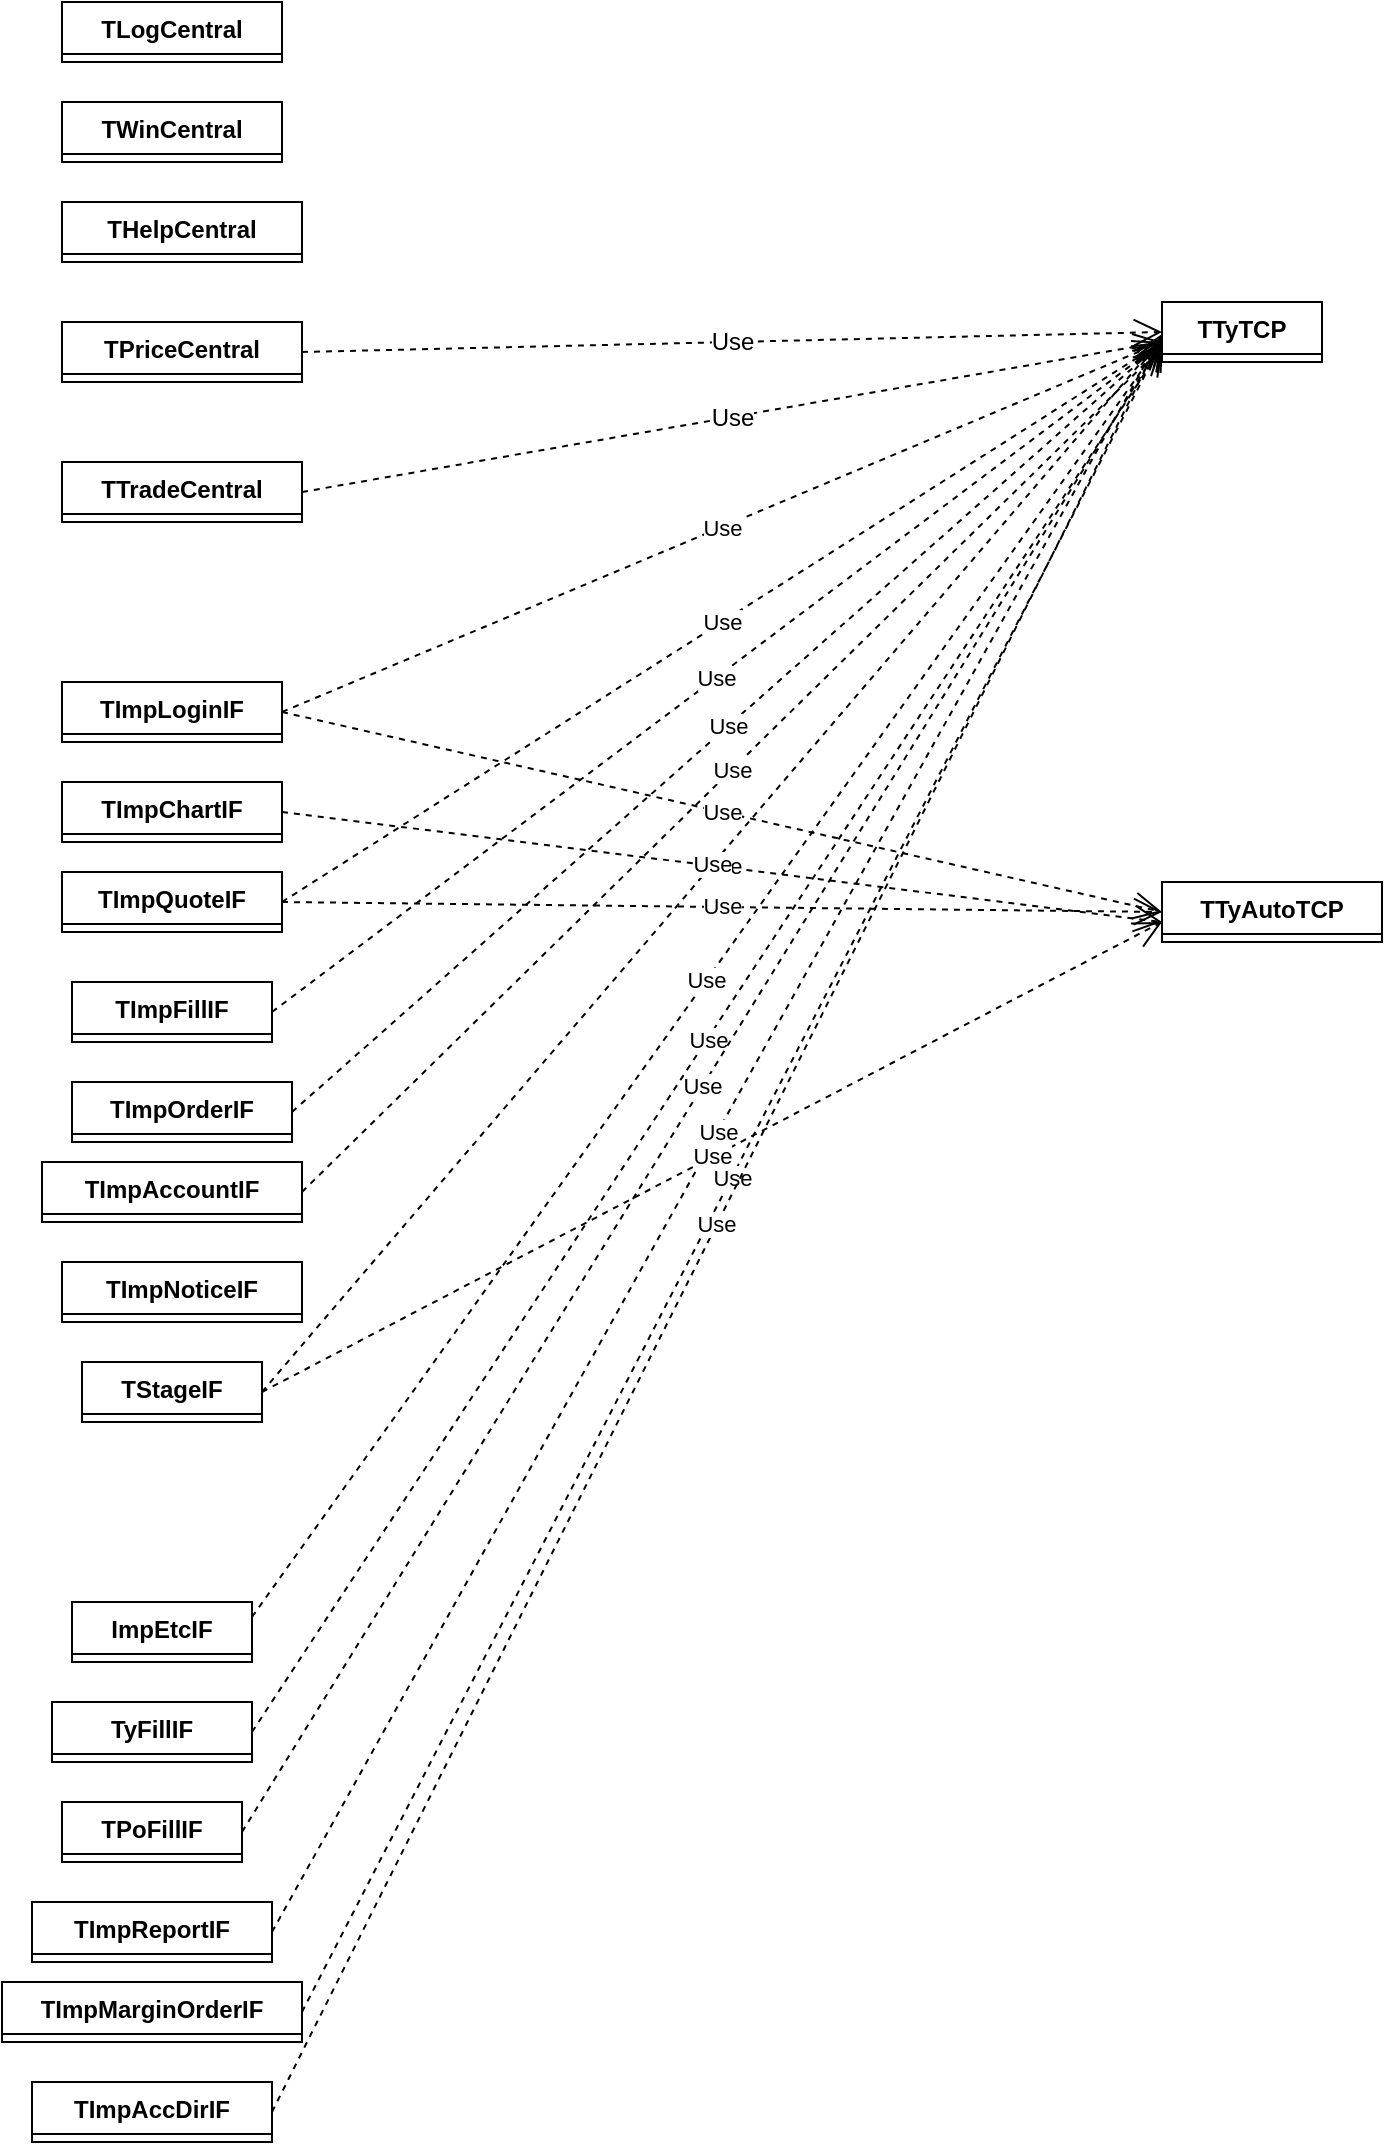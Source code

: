 <mxfile version="20.8.16" type="github">
  <diagram id="C5RBs43oDa-KdzZeNtuy" name="Page-1">
    <mxGraphModel dx="1434" dy="796" grid="1" gridSize="10" guides="1" tooltips="1" connect="1" arrows="1" fold="1" page="1" pageScale="1" pageWidth="827" pageHeight="1169" math="0" shadow="0">
      <root>
        <mxCell id="WIyWlLk6GJQsqaUBKTNV-0" />
        <mxCell id="WIyWlLk6GJQsqaUBKTNV-1" parent="WIyWlLk6GJQsqaUBKTNV-0" />
        <mxCell id="EiIlisWExiXqi9GEqsiT-22" value="TLogCentral" style="swimlane;fontStyle=1;align=center;verticalAlign=top;childLayout=stackLayout;horizontal=1;startSize=26;horizontalStack=0;resizeParent=1;resizeParentMax=0;resizeLast=0;collapsible=1;marginBottom=0;strokeColor=default;fontFamily=Helvetica;fontSize=12;fontColor=default;fillColor=default;" parent="WIyWlLk6GJQsqaUBKTNV-1" vertex="1" collapsed="1">
          <mxGeometry x="140" y="80" width="110" height="30" as="geometry">
            <mxRectangle x="20" y="30" width="160" height="86" as="alternateBounds" />
          </mxGeometry>
        </mxCell>
        <mxCell id="EiIlisWExiXqi9GEqsiT-23" value="+ field: type" style="text;strokeColor=none;fillColor=none;align=left;verticalAlign=top;spacingLeft=4;spacingRight=4;overflow=hidden;rotatable=0;points=[[0,0.5],[1,0.5]];portConstraint=eastwest;fontSize=12;fontFamily=Helvetica;fontColor=default;" parent="EiIlisWExiXqi9GEqsiT-22" vertex="1">
          <mxGeometry y="26" width="160" height="26" as="geometry" />
        </mxCell>
        <mxCell id="EiIlisWExiXqi9GEqsiT-24" value="" style="line;strokeWidth=1;fillColor=none;align=left;verticalAlign=middle;spacingTop=-1;spacingLeft=3;spacingRight=3;rotatable=0;labelPosition=right;points=[];portConstraint=eastwest;strokeColor=inherit;fontFamily=Helvetica;fontSize=12;fontColor=default;startSize=26;" parent="EiIlisWExiXqi9GEqsiT-22" vertex="1">
          <mxGeometry y="52" width="160" height="8" as="geometry" />
        </mxCell>
        <mxCell id="EiIlisWExiXqi9GEqsiT-25" value="+ method(type): type" style="text;strokeColor=none;fillColor=none;align=left;verticalAlign=top;spacingLeft=4;spacingRight=4;overflow=hidden;rotatable=0;points=[[0,0.5],[1,0.5]];portConstraint=eastwest;fontSize=12;fontFamily=Helvetica;fontColor=default;" parent="EiIlisWExiXqi9GEqsiT-22" vertex="1">
          <mxGeometry y="60" width="160" height="26" as="geometry" />
        </mxCell>
        <mxCell id="EiIlisWExiXqi9GEqsiT-26" value="TWinCentral" style="swimlane;fontStyle=1;align=center;verticalAlign=top;childLayout=stackLayout;horizontal=1;startSize=26;horizontalStack=0;resizeParent=1;resizeParentMax=0;resizeLast=0;collapsible=1;marginBottom=0;strokeColor=default;fontFamily=Helvetica;fontSize=12;fontColor=default;fillColor=default;" parent="WIyWlLk6GJQsqaUBKTNV-1" vertex="1" collapsed="1">
          <mxGeometry x="140" y="130" width="110" height="30" as="geometry">
            <mxRectangle x="140" y="130" width="160" height="86" as="alternateBounds" />
          </mxGeometry>
        </mxCell>
        <mxCell id="EiIlisWExiXqi9GEqsiT-27" value="+ field: type" style="text;strokeColor=none;fillColor=none;align=left;verticalAlign=top;spacingLeft=4;spacingRight=4;overflow=hidden;rotatable=0;points=[[0,0.5],[1,0.5]];portConstraint=eastwest;fontSize=12;fontFamily=Helvetica;fontColor=default;" parent="EiIlisWExiXqi9GEqsiT-26" vertex="1">
          <mxGeometry y="26" width="160" height="26" as="geometry" />
        </mxCell>
        <mxCell id="EiIlisWExiXqi9GEqsiT-28" value="" style="line;strokeWidth=1;fillColor=none;align=left;verticalAlign=middle;spacingTop=-1;spacingLeft=3;spacingRight=3;rotatable=0;labelPosition=right;points=[];portConstraint=eastwest;strokeColor=inherit;fontFamily=Helvetica;fontSize=12;fontColor=default;startSize=26;" parent="EiIlisWExiXqi9GEqsiT-26" vertex="1">
          <mxGeometry y="52" width="160" height="8" as="geometry" />
        </mxCell>
        <mxCell id="EiIlisWExiXqi9GEqsiT-29" value="+ method(type): type" style="text;strokeColor=none;fillColor=none;align=left;verticalAlign=top;spacingLeft=4;spacingRight=4;overflow=hidden;rotatable=0;points=[[0,0.5],[1,0.5]];portConstraint=eastwest;fontSize=12;fontFamily=Helvetica;fontColor=default;" parent="EiIlisWExiXqi9GEqsiT-26" vertex="1">
          <mxGeometry y="60" width="160" height="26" as="geometry" />
        </mxCell>
        <mxCell id="EiIlisWExiXqi9GEqsiT-30" value="THelpCentral" style="swimlane;fontStyle=1;align=center;verticalAlign=top;childLayout=stackLayout;horizontal=1;startSize=26;horizontalStack=0;resizeParent=1;resizeParentMax=0;resizeLast=0;collapsible=1;marginBottom=0;strokeColor=default;fontFamily=Helvetica;fontSize=12;fontColor=default;fillColor=default;" parent="WIyWlLk6GJQsqaUBKTNV-1" vertex="1" collapsed="1">
          <mxGeometry x="140" y="180" width="120" height="30" as="geometry">
            <mxRectangle x="150" y="190" width="160" height="86" as="alternateBounds" />
          </mxGeometry>
        </mxCell>
        <mxCell id="EiIlisWExiXqi9GEqsiT-31" value="+ field: type" style="text;strokeColor=none;fillColor=none;align=left;verticalAlign=top;spacingLeft=4;spacingRight=4;overflow=hidden;rotatable=0;points=[[0,0.5],[1,0.5]];portConstraint=eastwest;fontSize=12;fontFamily=Helvetica;fontColor=default;" parent="EiIlisWExiXqi9GEqsiT-30" vertex="1">
          <mxGeometry y="26" width="160" height="26" as="geometry" />
        </mxCell>
        <mxCell id="EiIlisWExiXqi9GEqsiT-32" value="" style="line;strokeWidth=1;fillColor=none;align=left;verticalAlign=middle;spacingTop=-1;spacingLeft=3;spacingRight=3;rotatable=0;labelPosition=right;points=[];portConstraint=eastwest;strokeColor=inherit;fontFamily=Helvetica;fontSize=12;fontColor=default;startSize=26;" parent="EiIlisWExiXqi9GEqsiT-30" vertex="1">
          <mxGeometry y="52" width="160" height="8" as="geometry" />
        </mxCell>
        <mxCell id="EiIlisWExiXqi9GEqsiT-33" value="+ method(type): type" style="text;strokeColor=none;fillColor=none;align=left;verticalAlign=top;spacingLeft=4;spacingRight=4;overflow=hidden;rotatable=0;points=[[0,0.5],[1,0.5]];portConstraint=eastwest;fontSize=12;fontFamily=Helvetica;fontColor=default;" parent="EiIlisWExiXqi9GEqsiT-30" vertex="1">
          <mxGeometry y="60" width="160" height="26" as="geometry" />
        </mxCell>
        <mxCell id="EiIlisWExiXqi9GEqsiT-34" value="TPriceCentral" style="swimlane;fontStyle=1;align=center;verticalAlign=top;childLayout=stackLayout;horizontal=1;startSize=26;horizontalStack=0;resizeParent=1;resizeParentMax=0;resizeLast=0;collapsible=1;marginBottom=0;strokeColor=default;fontFamily=Helvetica;fontSize=12;fontColor=default;fillColor=default;" parent="WIyWlLk6GJQsqaUBKTNV-1" vertex="1" collapsed="1">
          <mxGeometry x="140" y="240" width="120" height="30" as="geometry">
            <mxRectangle x="330" y="170" width="160" height="86" as="alternateBounds" />
          </mxGeometry>
        </mxCell>
        <mxCell id="EiIlisWExiXqi9GEqsiT-35" value="+ field: type" style="text;strokeColor=none;fillColor=none;align=left;verticalAlign=top;spacingLeft=4;spacingRight=4;overflow=hidden;rotatable=0;points=[[0,0.5],[1,0.5]];portConstraint=eastwest;fontSize=12;fontFamily=Helvetica;fontColor=default;" parent="EiIlisWExiXqi9GEqsiT-34" vertex="1">
          <mxGeometry y="26" width="160" height="26" as="geometry" />
        </mxCell>
        <mxCell id="EiIlisWExiXqi9GEqsiT-36" value="" style="line;strokeWidth=1;fillColor=none;align=left;verticalAlign=middle;spacingTop=-1;spacingLeft=3;spacingRight=3;rotatable=0;labelPosition=right;points=[];portConstraint=eastwest;strokeColor=inherit;fontFamily=Helvetica;fontSize=12;fontColor=default;startSize=26;" parent="EiIlisWExiXqi9GEqsiT-34" vertex="1">
          <mxGeometry y="52" width="160" height="8" as="geometry" />
        </mxCell>
        <mxCell id="EiIlisWExiXqi9GEqsiT-37" value="+ method(type): type" style="text;strokeColor=none;fillColor=none;align=left;verticalAlign=top;spacingLeft=4;spacingRight=4;overflow=hidden;rotatable=0;points=[[0,0.5],[1,0.5]];portConstraint=eastwest;fontSize=12;fontFamily=Helvetica;fontColor=default;" parent="EiIlisWExiXqi9GEqsiT-34" vertex="1">
          <mxGeometry y="60" width="160" height="26" as="geometry" />
        </mxCell>
        <mxCell id="EiIlisWExiXqi9GEqsiT-46" value="TTradeCentral" style="swimlane;fontStyle=1;align=center;verticalAlign=top;childLayout=stackLayout;horizontal=1;startSize=26;horizontalStack=0;resizeParent=1;resizeParentMax=0;resizeLast=0;collapsible=1;marginBottom=0;strokeColor=default;fontFamily=Helvetica;fontSize=12;fontColor=default;fillColor=default;" parent="WIyWlLk6GJQsqaUBKTNV-1" vertex="1" collapsed="1">
          <mxGeometry x="140" y="310" width="120" height="30" as="geometry">
            <mxRectangle x="330" y="170" width="160" height="86" as="alternateBounds" />
          </mxGeometry>
        </mxCell>
        <mxCell id="EiIlisWExiXqi9GEqsiT-47" value="+ field: type" style="text;strokeColor=none;fillColor=none;align=left;verticalAlign=top;spacingLeft=4;spacingRight=4;overflow=hidden;rotatable=0;points=[[0,0.5],[1,0.5]];portConstraint=eastwest;fontSize=12;fontFamily=Helvetica;fontColor=default;" parent="EiIlisWExiXqi9GEqsiT-46" vertex="1">
          <mxGeometry y="26" width="160" height="26" as="geometry" />
        </mxCell>
        <mxCell id="EiIlisWExiXqi9GEqsiT-48" value="" style="line;strokeWidth=1;fillColor=none;align=left;verticalAlign=middle;spacingTop=-1;spacingLeft=3;spacingRight=3;rotatable=0;labelPosition=right;points=[];portConstraint=eastwest;strokeColor=inherit;fontFamily=Helvetica;fontSize=12;fontColor=default;startSize=26;" parent="EiIlisWExiXqi9GEqsiT-46" vertex="1">
          <mxGeometry y="52" width="160" height="8" as="geometry" />
        </mxCell>
        <mxCell id="EiIlisWExiXqi9GEqsiT-49" value="+ method(type): type" style="text;strokeColor=none;fillColor=none;align=left;verticalAlign=top;spacingLeft=4;spacingRight=4;overflow=hidden;rotatable=0;points=[[0,0.5],[1,0.5]];portConstraint=eastwest;fontSize=12;fontFamily=Helvetica;fontColor=default;" parent="EiIlisWExiXqi9GEqsiT-46" vertex="1">
          <mxGeometry y="60" width="160" height="26" as="geometry" />
        </mxCell>
        <mxCell id="EiIlisWExiXqi9GEqsiT-50" value="TTyTCP" style="swimlane;fontStyle=1;align=center;verticalAlign=top;childLayout=stackLayout;horizontal=1;startSize=26;horizontalStack=0;resizeParent=1;resizeParentMax=0;resizeLast=0;collapsible=1;marginBottom=0;strokeColor=default;fontFamily=Helvetica;fontSize=12;fontColor=default;fillColor=default;" parent="WIyWlLk6GJQsqaUBKTNV-1" vertex="1" collapsed="1">
          <mxGeometry x="690" y="230" width="80" height="30" as="geometry">
            <mxRectangle x="330" y="170" width="160" height="86" as="alternateBounds" />
          </mxGeometry>
        </mxCell>
        <mxCell id="EiIlisWExiXqi9GEqsiT-51" value="+ field: type" style="text;strokeColor=none;fillColor=none;align=left;verticalAlign=top;spacingLeft=4;spacingRight=4;overflow=hidden;rotatable=0;points=[[0,0.5],[1,0.5]];portConstraint=eastwest;fontSize=12;fontFamily=Helvetica;fontColor=default;" parent="EiIlisWExiXqi9GEqsiT-50" vertex="1">
          <mxGeometry y="26" width="160" height="26" as="geometry" />
        </mxCell>
        <mxCell id="EiIlisWExiXqi9GEqsiT-52" value="" style="line;strokeWidth=1;fillColor=none;align=left;verticalAlign=middle;spacingTop=-1;spacingLeft=3;spacingRight=3;rotatable=0;labelPosition=right;points=[];portConstraint=eastwest;strokeColor=inherit;fontFamily=Helvetica;fontSize=12;fontColor=default;startSize=26;" parent="EiIlisWExiXqi9GEqsiT-50" vertex="1">
          <mxGeometry y="52" width="160" height="8" as="geometry" />
        </mxCell>
        <mxCell id="EiIlisWExiXqi9GEqsiT-53" value="+ method(type): type" style="text;strokeColor=none;fillColor=none;align=left;verticalAlign=top;spacingLeft=4;spacingRight=4;overflow=hidden;rotatable=0;points=[[0,0.5],[1,0.5]];portConstraint=eastwest;fontSize=12;fontFamily=Helvetica;fontColor=default;" parent="EiIlisWExiXqi9GEqsiT-50" vertex="1">
          <mxGeometry y="60" width="160" height="26" as="geometry" />
        </mxCell>
        <mxCell id="EiIlisWExiXqi9GEqsiT-58" value="Use" style="endArrow=open;endSize=12;dashed=1;html=1;rounded=0;fontFamily=Helvetica;fontSize=12;fontColor=default;" parent="EiIlisWExiXqi9GEqsiT-50" edge="1">
          <mxGeometry width="160" relative="1" as="geometry">
            <mxPoint x="-114" y="20" as="sourcePoint" />
            <mxPoint x="46" y="20" as="targetPoint" />
          </mxGeometry>
        </mxCell>
        <mxCell id="EiIlisWExiXqi9GEqsiT-54" value="TTyAutoTCP" style="swimlane;fontStyle=1;align=center;verticalAlign=top;childLayout=stackLayout;horizontal=1;startSize=26;horizontalStack=0;resizeParent=1;resizeParentMax=0;resizeLast=0;collapsible=1;marginBottom=0;strokeColor=default;fontFamily=Helvetica;fontSize=12;fontColor=default;fillColor=default;" parent="WIyWlLk6GJQsqaUBKTNV-1" vertex="1" collapsed="1">
          <mxGeometry x="690" y="520" width="110" height="30" as="geometry">
            <mxRectangle x="330" y="170" width="160" height="86" as="alternateBounds" />
          </mxGeometry>
        </mxCell>
        <mxCell id="EiIlisWExiXqi9GEqsiT-55" value="+ field: type" style="text;strokeColor=none;fillColor=none;align=left;verticalAlign=top;spacingLeft=4;spacingRight=4;overflow=hidden;rotatable=0;points=[[0,0.5],[1,0.5]];portConstraint=eastwest;fontSize=12;fontFamily=Helvetica;fontColor=default;" parent="EiIlisWExiXqi9GEqsiT-54" vertex="1">
          <mxGeometry y="26" width="160" height="26" as="geometry" />
        </mxCell>
        <mxCell id="EiIlisWExiXqi9GEqsiT-56" value="" style="line;strokeWidth=1;fillColor=none;align=left;verticalAlign=middle;spacingTop=-1;spacingLeft=3;spacingRight=3;rotatable=0;labelPosition=right;points=[];portConstraint=eastwest;strokeColor=inherit;fontFamily=Helvetica;fontSize=12;fontColor=default;startSize=26;" parent="EiIlisWExiXqi9GEqsiT-54" vertex="1">
          <mxGeometry y="52" width="160" height="8" as="geometry" />
        </mxCell>
        <mxCell id="EiIlisWExiXqi9GEqsiT-57" value="+ method(type): type" style="text;strokeColor=none;fillColor=none;align=left;verticalAlign=top;spacingLeft=4;spacingRight=4;overflow=hidden;rotatable=0;points=[[0,0.5],[1,0.5]];portConstraint=eastwest;fontSize=12;fontFamily=Helvetica;fontColor=default;" parent="EiIlisWExiXqi9GEqsiT-54" vertex="1">
          <mxGeometry y="60" width="160" height="26" as="geometry" />
        </mxCell>
        <mxCell id="EiIlisWExiXqi9GEqsiT-59" value="Use" style="endArrow=open;endSize=12;dashed=1;html=1;rounded=0;fontFamily=Helvetica;fontSize=12;fontColor=default;exitX=1;exitY=0.5;exitDx=0;exitDy=0;entryX=0;entryY=0.5;entryDx=0;entryDy=0;" parent="WIyWlLk6GJQsqaUBKTNV-1" source="EiIlisWExiXqi9GEqsiT-34" target="EiIlisWExiXqi9GEqsiT-50" edge="1">
          <mxGeometry width="160" relative="1" as="geometry">
            <mxPoint x="330" y="210" as="sourcePoint" />
            <mxPoint x="490" y="210" as="targetPoint" />
          </mxGeometry>
        </mxCell>
        <mxCell id="EiIlisWExiXqi9GEqsiT-60" value="Use" style="endArrow=open;endSize=12;dashed=1;html=1;rounded=0;fontFamily=Helvetica;fontSize=12;fontColor=default;exitX=1;exitY=0.5;exitDx=0;exitDy=0;" parent="WIyWlLk6GJQsqaUBKTNV-1" source="EiIlisWExiXqi9GEqsiT-46" edge="1">
          <mxGeometry width="160" relative="1" as="geometry">
            <mxPoint x="330" y="210" as="sourcePoint" />
            <mxPoint x="690" y="250" as="targetPoint" />
          </mxGeometry>
        </mxCell>
        <mxCell id="QZkI7Eum9NoA8E5s-1XF-0" value="TImpLoginIF" style="swimlane;fontStyle=1;align=center;verticalAlign=top;childLayout=stackLayout;horizontal=1;startSize=26;horizontalStack=0;resizeParent=1;resizeParentMax=0;resizeLast=0;collapsible=1;marginBottom=0;" vertex="1" collapsed="1" parent="WIyWlLk6GJQsqaUBKTNV-1">
          <mxGeometry x="140" y="420" width="110" height="30" as="geometry">
            <mxRectangle x="120" y="390" width="160" height="86" as="alternateBounds" />
          </mxGeometry>
        </mxCell>
        <mxCell id="QZkI7Eum9NoA8E5s-1XF-1" value="+ field: type" style="text;strokeColor=none;fillColor=none;align=left;verticalAlign=top;spacingLeft=4;spacingRight=4;overflow=hidden;rotatable=0;points=[[0,0.5],[1,0.5]];portConstraint=eastwest;" vertex="1" parent="QZkI7Eum9NoA8E5s-1XF-0">
          <mxGeometry y="26" width="160" height="26" as="geometry" />
        </mxCell>
        <mxCell id="QZkI7Eum9NoA8E5s-1XF-2" value="" style="line;strokeWidth=1;fillColor=none;align=left;verticalAlign=middle;spacingTop=-1;spacingLeft=3;spacingRight=3;rotatable=0;labelPosition=right;points=[];portConstraint=eastwest;strokeColor=inherit;" vertex="1" parent="QZkI7Eum9NoA8E5s-1XF-0">
          <mxGeometry y="52" width="160" height="8" as="geometry" />
        </mxCell>
        <mxCell id="QZkI7Eum9NoA8E5s-1XF-3" value="+ method(type): type" style="text;strokeColor=none;fillColor=none;align=left;verticalAlign=top;spacingLeft=4;spacingRight=4;overflow=hidden;rotatable=0;points=[[0,0.5],[1,0.5]];portConstraint=eastwest;" vertex="1" parent="QZkI7Eum9NoA8E5s-1XF-0">
          <mxGeometry y="60" width="160" height="26" as="geometry" />
        </mxCell>
        <mxCell id="QZkI7Eum9NoA8E5s-1XF-4" value="TImpQuoteIF" style="swimlane;fontStyle=1;align=center;verticalAlign=top;childLayout=stackLayout;horizontal=1;startSize=26;horizontalStack=0;resizeParent=1;resizeParentMax=0;resizeLast=0;collapsible=1;marginBottom=0;" vertex="1" collapsed="1" parent="WIyWlLk6GJQsqaUBKTNV-1">
          <mxGeometry x="140" y="515" width="110" height="30" as="geometry">
            <mxRectangle x="330" y="360" width="160" height="86" as="alternateBounds" />
          </mxGeometry>
        </mxCell>
        <mxCell id="QZkI7Eum9NoA8E5s-1XF-5" value="+ field: type" style="text;strokeColor=none;fillColor=none;align=left;verticalAlign=top;spacingLeft=4;spacingRight=4;overflow=hidden;rotatable=0;points=[[0,0.5],[1,0.5]];portConstraint=eastwest;" vertex="1" parent="QZkI7Eum9NoA8E5s-1XF-4">
          <mxGeometry y="26" width="160" height="26" as="geometry" />
        </mxCell>
        <mxCell id="QZkI7Eum9NoA8E5s-1XF-6" value="" style="line;strokeWidth=1;fillColor=none;align=left;verticalAlign=middle;spacingTop=-1;spacingLeft=3;spacingRight=3;rotatable=0;labelPosition=right;points=[];portConstraint=eastwest;strokeColor=inherit;" vertex="1" parent="QZkI7Eum9NoA8E5s-1XF-4">
          <mxGeometry y="52" width="160" height="8" as="geometry" />
        </mxCell>
        <mxCell id="QZkI7Eum9NoA8E5s-1XF-7" value="+ method(type): type" style="text;strokeColor=none;fillColor=none;align=left;verticalAlign=top;spacingLeft=4;spacingRight=4;overflow=hidden;rotatable=0;points=[[0,0.5],[1,0.5]];portConstraint=eastwest;" vertex="1" parent="QZkI7Eum9NoA8E5s-1XF-4">
          <mxGeometry y="60" width="160" height="26" as="geometry" />
        </mxCell>
        <mxCell id="QZkI7Eum9NoA8E5s-1XF-8" value="Use" style="endArrow=open;endSize=12;dashed=1;html=1;rounded=0;exitX=1;exitY=0.5;exitDx=0;exitDy=0;entryX=0;entryY=0.5;entryDx=0;entryDy=0;" edge="1" parent="WIyWlLk6GJQsqaUBKTNV-1" source="QZkI7Eum9NoA8E5s-1XF-0" target="EiIlisWExiXqi9GEqsiT-54">
          <mxGeometry width="160" relative="1" as="geometry">
            <mxPoint x="330" y="410" as="sourcePoint" />
            <mxPoint x="490" y="410" as="targetPoint" />
          </mxGeometry>
        </mxCell>
        <mxCell id="QZkI7Eum9NoA8E5s-1XF-9" value="Use" style="endArrow=open;endSize=12;dashed=1;html=1;rounded=0;exitX=1;exitY=0.5;exitDx=0;exitDy=0;entryX=0;entryY=0.5;entryDx=0;entryDy=0;" edge="1" parent="WIyWlLk6GJQsqaUBKTNV-1" source="QZkI7Eum9NoA8E5s-1XF-4" target="EiIlisWExiXqi9GEqsiT-54">
          <mxGeometry width="160" relative="1" as="geometry">
            <mxPoint x="330" y="410" as="sourcePoint" />
            <mxPoint x="490" y="410" as="targetPoint" />
          </mxGeometry>
        </mxCell>
        <mxCell id="QZkI7Eum9NoA8E5s-1XF-10" value="Use" style="endArrow=open;endSize=12;dashed=1;html=1;rounded=0;exitX=1;exitY=0.5;exitDx=0;exitDy=0;" edge="1" parent="WIyWlLk6GJQsqaUBKTNV-1" source="QZkI7Eum9NoA8E5s-1XF-4">
          <mxGeometry width="160" relative="1" as="geometry">
            <mxPoint x="330" y="410" as="sourcePoint" />
            <mxPoint x="690" y="250" as="targetPoint" />
          </mxGeometry>
        </mxCell>
        <mxCell id="QZkI7Eum9NoA8E5s-1XF-11" value="TImpChartIF" style="swimlane;fontStyle=1;align=center;verticalAlign=top;childLayout=stackLayout;horizontal=1;startSize=26;horizontalStack=0;resizeParent=1;resizeParentMax=0;resizeLast=0;collapsible=1;marginBottom=0;" vertex="1" collapsed="1" parent="WIyWlLk6GJQsqaUBKTNV-1">
          <mxGeometry x="140" y="470" width="110" height="30" as="geometry">
            <mxRectangle x="145" y="560" width="160" height="86" as="alternateBounds" />
          </mxGeometry>
        </mxCell>
        <mxCell id="QZkI7Eum9NoA8E5s-1XF-12" value="+ field: type" style="text;strokeColor=none;fillColor=none;align=left;verticalAlign=top;spacingLeft=4;spacingRight=4;overflow=hidden;rotatable=0;points=[[0,0.5],[1,0.5]];portConstraint=eastwest;" vertex="1" parent="QZkI7Eum9NoA8E5s-1XF-11">
          <mxGeometry y="26" width="160" height="26" as="geometry" />
        </mxCell>
        <mxCell id="QZkI7Eum9NoA8E5s-1XF-13" value="" style="line;strokeWidth=1;fillColor=none;align=left;verticalAlign=middle;spacingTop=-1;spacingLeft=3;spacingRight=3;rotatable=0;labelPosition=right;points=[];portConstraint=eastwest;strokeColor=inherit;" vertex="1" parent="QZkI7Eum9NoA8E5s-1XF-11">
          <mxGeometry y="52" width="160" height="8" as="geometry" />
        </mxCell>
        <mxCell id="QZkI7Eum9NoA8E5s-1XF-14" value="+ method(type): type" style="text;strokeColor=none;fillColor=none;align=left;verticalAlign=top;spacingLeft=4;spacingRight=4;overflow=hidden;rotatable=0;points=[[0,0.5],[1,0.5]];portConstraint=eastwest;" vertex="1" parent="QZkI7Eum9NoA8E5s-1XF-11">
          <mxGeometry y="60" width="160" height="26" as="geometry" />
        </mxCell>
        <mxCell id="QZkI7Eum9NoA8E5s-1XF-15" value="TImpFillIF" style="swimlane;fontStyle=1;align=center;verticalAlign=top;childLayout=stackLayout;horizontal=1;startSize=26;horizontalStack=0;resizeParent=1;resizeParentMax=0;resizeLast=0;collapsible=1;marginBottom=0;" vertex="1" collapsed="1" parent="WIyWlLk6GJQsqaUBKTNV-1">
          <mxGeometry x="145" y="570" width="100" height="30" as="geometry">
            <mxRectangle x="330" y="360" width="160" height="86" as="alternateBounds" />
          </mxGeometry>
        </mxCell>
        <mxCell id="QZkI7Eum9NoA8E5s-1XF-16" value="+ field: type" style="text;strokeColor=none;fillColor=none;align=left;verticalAlign=top;spacingLeft=4;spacingRight=4;overflow=hidden;rotatable=0;points=[[0,0.5],[1,0.5]];portConstraint=eastwest;" vertex="1" parent="QZkI7Eum9NoA8E5s-1XF-15">
          <mxGeometry y="26" width="160" height="26" as="geometry" />
        </mxCell>
        <mxCell id="QZkI7Eum9NoA8E5s-1XF-17" value="" style="line;strokeWidth=1;fillColor=none;align=left;verticalAlign=middle;spacingTop=-1;spacingLeft=3;spacingRight=3;rotatable=0;labelPosition=right;points=[];portConstraint=eastwest;strokeColor=inherit;" vertex="1" parent="QZkI7Eum9NoA8E5s-1XF-15">
          <mxGeometry y="52" width="160" height="8" as="geometry" />
        </mxCell>
        <mxCell id="QZkI7Eum9NoA8E5s-1XF-18" value="+ method(type): type" style="text;strokeColor=none;fillColor=none;align=left;verticalAlign=top;spacingLeft=4;spacingRight=4;overflow=hidden;rotatable=0;points=[[0,0.5],[1,0.5]];portConstraint=eastwest;" vertex="1" parent="QZkI7Eum9NoA8E5s-1XF-15">
          <mxGeometry y="60" width="160" height="26" as="geometry" />
        </mxCell>
        <mxCell id="QZkI7Eum9NoA8E5s-1XF-19" value="TImpOrderIF" style="swimlane;fontStyle=1;align=center;verticalAlign=top;childLayout=stackLayout;horizontal=1;startSize=26;horizontalStack=0;resizeParent=1;resizeParentMax=0;resizeLast=0;collapsible=1;marginBottom=0;" vertex="1" collapsed="1" parent="WIyWlLk6GJQsqaUBKTNV-1">
          <mxGeometry x="145" y="620" width="110" height="30" as="geometry">
            <mxRectangle x="330" y="360" width="160" height="86" as="alternateBounds" />
          </mxGeometry>
        </mxCell>
        <mxCell id="QZkI7Eum9NoA8E5s-1XF-20" value="+ field: type" style="text;strokeColor=none;fillColor=none;align=left;verticalAlign=top;spacingLeft=4;spacingRight=4;overflow=hidden;rotatable=0;points=[[0,0.5],[1,0.5]];portConstraint=eastwest;" vertex="1" parent="QZkI7Eum9NoA8E5s-1XF-19">
          <mxGeometry y="26" width="160" height="26" as="geometry" />
        </mxCell>
        <mxCell id="QZkI7Eum9NoA8E5s-1XF-21" value="" style="line;strokeWidth=1;fillColor=none;align=left;verticalAlign=middle;spacingTop=-1;spacingLeft=3;spacingRight=3;rotatable=0;labelPosition=right;points=[];portConstraint=eastwest;strokeColor=inherit;" vertex="1" parent="QZkI7Eum9NoA8E5s-1XF-19">
          <mxGeometry y="52" width="160" height="8" as="geometry" />
        </mxCell>
        <mxCell id="QZkI7Eum9NoA8E5s-1XF-22" value="+ method(type): type" style="text;strokeColor=none;fillColor=none;align=left;verticalAlign=top;spacingLeft=4;spacingRight=4;overflow=hidden;rotatable=0;points=[[0,0.5],[1,0.5]];portConstraint=eastwest;" vertex="1" parent="QZkI7Eum9NoA8E5s-1XF-19">
          <mxGeometry y="60" width="160" height="26" as="geometry" />
        </mxCell>
        <mxCell id="QZkI7Eum9NoA8E5s-1XF-23" value="TImpAccountIF" style="swimlane;fontStyle=1;align=center;verticalAlign=top;childLayout=stackLayout;horizontal=1;startSize=26;horizontalStack=0;resizeParent=1;resizeParentMax=0;resizeLast=0;collapsible=1;marginBottom=0;" vertex="1" collapsed="1" parent="WIyWlLk6GJQsqaUBKTNV-1">
          <mxGeometry x="130" y="660" width="130" height="30" as="geometry">
            <mxRectangle x="330" y="360" width="160" height="86" as="alternateBounds" />
          </mxGeometry>
        </mxCell>
        <mxCell id="QZkI7Eum9NoA8E5s-1XF-24" value="+ field: type" style="text;strokeColor=none;fillColor=none;align=left;verticalAlign=top;spacingLeft=4;spacingRight=4;overflow=hidden;rotatable=0;points=[[0,0.5],[1,0.5]];portConstraint=eastwest;" vertex="1" parent="QZkI7Eum9NoA8E5s-1XF-23">
          <mxGeometry y="26" width="160" height="26" as="geometry" />
        </mxCell>
        <mxCell id="QZkI7Eum9NoA8E5s-1XF-25" value="" style="line;strokeWidth=1;fillColor=none;align=left;verticalAlign=middle;spacingTop=-1;spacingLeft=3;spacingRight=3;rotatable=0;labelPosition=right;points=[];portConstraint=eastwest;strokeColor=inherit;" vertex="1" parent="QZkI7Eum9NoA8E5s-1XF-23">
          <mxGeometry y="52" width="160" height="8" as="geometry" />
        </mxCell>
        <mxCell id="QZkI7Eum9NoA8E5s-1XF-26" value="+ method(type): type" style="text;strokeColor=none;fillColor=none;align=left;verticalAlign=top;spacingLeft=4;spacingRight=4;overflow=hidden;rotatable=0;points=[[0,0.5],[1,0.5]];portConstraint=eastwest;" vertex="1" parent="QZkI7Eum9NoA8E5s-1XF-23">
          <mxGeometry y="60" width="160" height="26" as="geometry" />
        </mxCell>
        <mxCell id="QZkI7Eum9NoA8E5s-1XF-27" value="TImpNoticeIF" style="swimlane;fontStyle=1;align=center;verticalAlign=top;childLayout=stackLayout;horizontal=1;startSize=26;horizontalStack=0;resizeParent=1;resizeParentMax=0;resizeLast=0;collapsible=1;marginBottom=0;" vertex="1" collapsed="1" parent="WIyWlLk6GJQsqaUBKTNV-1">
          <mxGeometry x="140" y="710" width="120" height="30" as="geometry">
            <mxRectangle x="330" y="360" width="160" height="86" as="alternateBounds" />
          </mxGeometry>
        </mxCell>
        <mxCell id="QZkI7Eum9NoA8E5s-1XF-28" value="+ field: type" style="text;strokeColor=none;fillColor=none;align=left;verticalAlign=top;spacingLeft=4;spacingRight=4;overflow=hidden;rotatable=0;points=[[0,0.5],[1,0.5]];portConstraint=eastwest;" vertex="1" parent="QZkI7Eum9NoA8E5s-1XF-27">
          <mxGeometry y="26" width="160" height="26" as="geometry" />
        </mxCell>
        <mxCell id="QZkI7Eum9NoA8E5s-1XF-29" value="" style="line;strokeWidth=1;fillColor=none;align=left;verticalAlign=middle;spacingTop=-1;spacingLeft=3;spacingRight=3;rotatable=0;labelPosition=right;points=[];portConstraint=eastwest;strokeColor=inherit;" vertex="1" parent="QZkI7Eum9NoA8E5s-1XF-27">
          <mxGeometry y="52" width="160" height="8" as="geometry" />
        </mxCell>
        <mxCell id="QZkI7Eum9NoA8E5s-1XF-30" value="+ method(type): type" style="text;strokeColor=none;fillColor=none;align=left;verticalAlign=top;spacingLeft=4;spacingRight=4;overflow=hidden;rotatable=0;points=[[0,0.5],[1,0.5]];portConstraint=eastwest;" vertex="1" parent="QZkI7Eum9NoA8E5s-1XF-27">
          <mxGeometry y="60" width="160" height="26" as="geometry" />
        </mxCell>
        <mxCell id="QZkI7Eum9NoA8E5s-1XF-31" value="TStageIF" style="swimlane;fontStyle=1;align=center;verticalAlign=top;childLayout=stackLayout;horizontal=1;startSize=26;horizontalStack=0;resizeParent=1;resizeParentMax=0;resizeLast=0;collapsible=1;marginBottom=0;" vertex="1" collapsed="1" parent="WIyWlLk6GJQsqaUBKTNV-1">
          <mxGeometry x="150" y="760" width="90" height="30" as="geometry">
            <mxRectangle x="125" y="800" width="160" height="86" as="alternateBounds" />
          </mxGeometry>
        </mxCell>
        <mxCell id="QZkI7Eum9NoA8E5s-1XF-32" value="+ field: type" style="text;strokeColor=none;fillColor=none;align=left;verticalAlign=top;spacingLeft=4;spacingRight=4;overflow=hidden;rotatable=0;points=[[0,0.5],[1,0.5]];portConstraint=eastwest;" vertex="1" parent="QZkI7Eum9NoA8E5s-1XF-31">
          <mxGeometry y="26" width="160" height="26" as="geometry" />
        </mxCell>
        <mxCell id="QZkI7Eum9NoA8E5s-1XF-33" value="" style="line;strokeWidth=1;fillColor=none;align=left;verticalAlign=middle;spacingTop=-1;spacingLeft=3;spacingRight=3;rotatable=0;labelPosition=right;points=[];portConstraint=eastwest;strokeColor=inherit;" vertex="1" parent="QZkI7Eum9NoA8E5s-1XF-31">
          <mxGeometry y="52" width="160" height="8" as="geometry" />
        </mxCell>
        <mxCell id="QZkI7Eum9NoA8E5s-1XF-34" value="+ method(type): type" style="text;strokeColor=none;fillColor=none;align=left;verticalAlign=top;spacingLeft=4;spacingRight=4;overflow=hidden;rotatable=0;points=[[0,0.5],[1,0.5]];portConstraint=eastwest;" vertex="1" parent="QZkI7Eum9NoA8E5s-1XF-31">
          <mxGeometry y="60" width="160" height="26" as="geometry" />
        </mxCell>
        <mxCell id="QZkI7Eum9NoA8E5s-1XF-36" value="Use" style="endArrow=open;endSize=12;dashed=1;html=1;rounded=0;exitX=1;exitY=0.5;exitDx=0;exitDy=0;" edge="1" parent="WIyWlLk6GJQsqaUBKTNV-1" source="QZkI7Eum9NoA8E5s-1XF-15">
          <mxGeometry width="160" relative="1" as="geometry">
            <mxPoint x="330" y="500" as="sourcePoint" />
            <mxPoint x="690" y="250" as="targetPoint" />
          </mxGeometry>
        </mxCell>
        <mxCell id="QZkI7Eum9NoA8E5s-1XF-37" value="Use" style="endArrow=open;endSize=12;dashed=1;html=1;rounded=0;exitX=1;exitY=0.5;exitDx=0;exitDy=0;entryX=0;entryY=0.75;entryDx=0;entryDy=0;" edge="1" parent="WIyWlLk6GJQsqaUBKTNV-1" source="QZkI7Eum9NoA8E5s-1XF-23" target="EiIlisWExiXqi9GEqsiT-50">
          <mxGeometry width="160" relative="1" as="geometry">
            <mxPoint x="330" y="500" as="sourcePoint" />
            <mxPoint x="490" y="500" as="targetPoint" />
          </mxGeometry>
        </mxCell>
        <mxCell id="QZkI7Eum9NoA8E5s-1XF-38" value="Use" style="endArrow=open;endSize=12;dashed=1;html=1;rounded=0;exitX=1;exitY=0.5;exitDx=0;exitDy=0;" edge="1" parent="WIyWlLk6GJQsqaUBKTNV-1" source="QZkI7Eum9NoA8E5s-1XF-19">
          <mxGeometry width="160" relative="1" as="geometry">
            <mxPoint x="330" y="500" as="sourcePoint" />
            <mxPoint x="690" y="250" as="targetPoint" />
          </mxGeometry>
        </mxCell>
        <mxCell id="QZkI7Eum9NoA8E5s-1XF-39" value="Use" style="endArrow=open;endSize=12;dashed=1;html=1;rounded=0;exitX=1;exitY=0.5;exitDx=0;exitDy=0;" edge="1" parent="WIyWlLk6GJQsqaUBKTNV-1" source="QZkI7Eum9NoA8E5s-1XF-0">
          <mxGeometry width="160" relative="1" as="geometry">
            <mxPoint x="330" y="500" as="sourcePoint" />
            <mxPoint x="690" y="250" as="targetPoint" />
          </mxGeometry>
        </mxCell>
        <mxCell id="QZkI7Eum9NoA8E5s-1XF-40" value="Use" style="endArrow=open;endSize=12;dashed=1;html=1;rounded=0;exitX=1;exitY=0.5;exitDx=0;exitDy=0;" edge="1" parent="WIyWlLk6GJQsqaUBKTNV-1" source="QZkI7Eum9NoA8E5s-1XF-11">
          <mxGeometry width="160" relative="1" as="geometry">
            <mxPoint x="330" y="500" as="sourcePoint" />
            <mxPoint x="690" y="540" as="targetPoint" />
          </mxGeometry>
        </mxCell>
        <mxCell id="QZkI7Eum9NoA8E5s-1XF-41" value="ImpEtcIF" style="swimlane;fontStyle=1;align=center;verticalAlign=top;childLayout=stackLayout;horizontal=1;startSize=26;horizontalStack=0;resizeParent=1;resizeParentMax=0;resizeLast=0;collapsible=1;marginBottom=0;" vertex="1" collapsed="1" parent="WIyWlLk6GJQsqaUBKTNV-1">
          <mxGeometry x="145" y="880" width="90" height="30" as="geometry">
            <mxRectangle x="120" y="850" width="160" height="86" as="alternateBounds" />
          </mxGeometry>
        </mxCell>
        <mxCell id="QZkI7Eum9NoA8E5s-1XF-42" value="+ field: type" style="text;strokeColor=none;fillColor=none;align=left;verticalAlign=top;spacingLeft=4;spacingRight=4;overflow=hidden;rotatable=0;points=[[0,0.5],[1,0.5]];portConstraint=eastwest;" vertex="1" parent="QZkI7Eum9NoA8E5s-1XF-41">
          <mxGeometry y="26" width="160" height="26" as="geometry" />
        </mxCell>
        <mxCell id="QZkI7Eum9NoA8E5s-1XF-43" value="" style="line;strokeWidth=1;fillColor=none;align=left;verticalAlign=middle;spacingTop=-1;spacingLeft=3;spacingRight=3;rotatable=0;labelPosition=right;points=[];portConstraint=eastwest;strokeColor=inherit;" vertex="1" parent="QZkI7Eum9NoA8E5s-1XF-41">
          <mxGeometry y="52" width="160" height="8" as="geometry" />
        </mxCell>
        <mxCell id="QZkI7Eum9NoA8E5s-1XF-44" value="+ method(type): type" style="text;strokeColor=none;fillColor=none;align=left;verticalAlign=top;spacingLeft=4;spacingRight=4;overflow=hidden;rotatable=0;points=[[0,0.5],[1,0.5]];portConstraint=eastwest;" vertex="1" parent="QZkI7Eum9NoA8E5s-1XF-41">
          <mxGeometry y="60" width="160" height="26" as="geometry" />
        </mxCell>
        <mxCell id="QZkI7Eum9NoA8E5s-1XF-49" value="Use" style="endArrow=open;endSize=12;dashed=1;html=1;rounded=0;exitX=1;exitY=0.25;exitDx=0;exitDy=0;" edge="1" parent="WIyWlLk6GJQsqaUBKTNV-1" source="QZkI7Eum9NoA8E5s-1XF-41">
          <mxGeometry width="160" relative="1" as="geometry">
            <mxPoint x="330" y="500" as="sourcePoint" />
            <mxPoint x="690" y="250" as="targetPoint" />
          </mxGeometry>
        </mxCell>
        <mxCell id="QZkI7Eum9NoA8E5s-1XF-50" value="TyFillIF" style="swimlane;fontStyle=1;align=center;verticalAlign=top;childLayout=stackLayout;horizontal=1;startSize=26;horizontalStack=0;resizeParent=1;resizeParentMax=0;resizeLast=0;collapsible=1;marginBottom=0;" vertex="1" collapsed="1" parent="WIyWlLk6GJQsqaUBKTNV-1">
          <mxGeometry x="135" y="930" width="100" height="30" as="geometry">
            <mxRectangle x="115" y="890" width="160" height="86" as="alternateBounds" />
          </mxGeometry>
        </mxCell>
        <mxCell id="QZkI7Eum9NoA8E5s-1XF-51" value="+ field: type" style="text;strokeColor=none;fillColor=none;align=left;verticalAlign=top;spacingLeft=4;spacingRight=4;overflow=hidden;rotatable=0;points=[[0,0.5],[1,0.5]];portConstraint=eastwest;" vertex="1" parent="QZkI7Eum9NoA8E5s-1XF-50">
          <mxGeometry y="26" width="160" height="26" as="geometry" />
        </mxCell>
        <mxCell id="QZkI7Eum9NoA8E5s-1XF-52" value="" style="line;strokeWidth=1;fillColor=none;align=left;verticalAlign=middle;spacingTop=-1;spacingLeft=3;spacingRight=3;rotatable=0;labelPosition=right;points=[];portConstraint=eastwest;strokeColor=inherit;" vertex="1" parent="QZkI7Eum9NoA8E5s-1XF-50">
          <mxGeometry y="52" width="160" height="8" as="geometry" />
        </mxCell>
        <mxCell id="QZkI7Eum9NoA8E5s-1XF-53" value="+ method(type): type" style="text;strokeColor=none;fillColor=none;align=left;verticalAlign=top;spacingLeft=4;spacingRight=4;overflow=hidden;rotatable=0;points=[[0,0.5],[1,0.5]];portConstraint=eastwest;" vertex="1" parent="QZkI7Eum9NoA8E5s-1XF-50">
          <mxGeometry y="60" width="160" height="26" as="geometry" />
        </mxCell>
        <mxCell id="QZkI7Eum9NoA8E5s-1XF-54" value="Use" style="endArrow=open;endSize=12;dashed=1;html=1;rounded=0;exitX=1;exitY=0.5;exitDx=0;exitDy=0;entryX=0;entryY=0.75;entryDx=0;entryDy=0;" edge="1" parent="WIyWlLk6GJQsqaUBKTNV-1" source="QZkI7Eum9NoA8E5s-1XF-50" target="EiIlisWExiXqi9GEqsiT-50">
          <mxGeometry width="160" relative="1" as="geometry">
            <mxPoint x="330" y="640" as="sourcePoint" />
            <mxPoint x="490" y="640" as="targetPoint" />
          </mxGeometry>
        </mxCell>
        <mxCell id="QZkI7Eum9NoA8E5s-1XF-55" value="TPoFillIF" style="swimlane;fontStyle=1;align=center;verticalAlign=top;childLayout=stackLayout;horizontal=1;startSize=26;horizontalStack=0;resizeParent=1;resizeParentMax=0;resizeLast=0;collapsible=1;marginBottom=0;" vertex="1" collapsed="1" parent="WIyWlLk6GJQsqaUBKTNV-1">
          <mxGeometry x="140" y="980" width="90" height="30" as="geometry">
            <mxRectangle x="330" y="590" width="160" height="86" as="alternateBounds" />
          </mxGeometry>
        </mxCell>
        <mxCell id="QZkI7Eum9NoA8E5s-1XF-56" value="+ field: type" style="text;strokeColor=none;fillColor=none;align=left;verticalAlign=top;spacingLeft=4;spacingRight=4;overflow=hidden;rotatable=0;points=[[0,0.5],[1,0.5]];portConstraint=eastwest;" vertex="1" parent="QZkI7Eum9NoA8E5s-1XF-55">
          <mxGeometry y="26" width="160" height="26" as="geometry" />
        </mxCell>
        <mxCell id="QZkI7Eum9NoA8E5s-1XF-57" value="" style="line;strokeWidth=1;fillColor=none;align=left;verticalAlign=middle;spacingTop=-1;spacingLeft=3;spacingRight=3;rotatable=0;labelPosition=right;points=[];portConstraint=eastwest;strokeColor=inherit;" vertex="1" parent="QZkI7Eum9NoA8E5s-1XF-55">
          <mxGeometry y="52" width="160" height="8" as="geometry" />
        </mxCell>
        <mxCell id="QZkI7Eum9NoA8E5s-1XF-58" value="+ method(type): type" style="text;strokeColor=none;fillColor=none;align=left;verticalAlign=top;spacingLeft=4;spacingRight=4;overflow=hidden;rotatable=0;points=[[0,0.5],[1,0.5]];portConstraint=eastwest;" vertex="1" parent="QZkI7Eum9NoA8E5s-1XF-55">
          <mxGeometry y="60" width="160" height="26" as="geometry" />
        </mxCell>
        <mxCell id="QZkI7Eum9NoA8E5s-1XF-59" value="Use" style="endArrow=open;endSize=12;dashed=1;html=1;rounded=0;exitX=1;exitY=0.5;exitDx=0;exitDy=0;" edge="1" parent="WIyWlLk6GJQsqaUBKTNV-1" source="QZkI7Eum9NoA8E5s-1XF-55">
          <mxGeometry width="160" relative="1" as="geometry">
            <mxPoint x="330" y="640" as="sourcePoint" />
            <mxPoint x="690" y="250" as="targetPoint" />
          </mxGeometry>
        </mxCell>
        <mxCell id="QZkI7Eum9NoA8E5s-1XF-60" value="TImpReportIF" style="swimlane;fontStyle=1;align=center;verticalAlign=top;childLayout=stackLayout;horizontal=1;startSize=26;horizontalStack=0;resizeParent=1;resizeParentMax=0;resizeLast=0;collapsible=1;marginBottom=0;" vertex="1" collapsed="1" parent="WIyWlLk6GJQsqaUBKTNV-1">
          <mxGeometry x="125" y="1030" width="120" height="30" as="geometry">
            <mxRectangle x="330" y="790" width="160" height="86" as="alternateBounds" />
          </mxGeometry>
        </mxCell>
        <mxCell id="QZkI7Eum9NoA8E5s-1XF-61" value="+ field: type" style="text;strokeColor=none;fillColor=none;align=left;verticalAlign=top;spacingLeft=4;spacingRight=4;overflow=hidden;rotatable=0;points=[[0,0.5],[1,0.5]];portConstraint=eastwest;" vertex="1" parent="QZkI7Eum9NoA8E5s-1XF-60">
          <mxGeometry y="26" width="160" height="26" as="geometry" />
        </mxCell>
        <mxCell id="QZkI7Eum9NoA8E5s-1XF-62" value="" style="line;strokeWidth=1;fillColor=none;align=left;verticalAlign=middle;spacingTop=-1;spacingLeft=3;spacingRight=3;rotatable=0;labelPosition=right;points=[];portConstraint=eastwest;strokeColor=inherit;" vertex="1" parent="QZkI7Eum9NoA8E5s-1XF-60">
          <mxGeometry y="52" width="160" height="8" as="geometry" />
        </mxCell>
        <mxCell id="QZkI7Eum9NoA8E5s-1XF-63" value="+ method(type): type" style="text;strokeColor=none;fillColor=none;align=left;verticalAlign=top;spacingLeft=4;spacingRight=4;overflow=hidden;rotatable=0;points=[[0,0.5],[1,0.5]];portConstraint=eastwest;" vertex="1" parent="QZkI7Eum9NoA8E5s-1XF-60">
          <mxGeometry y="60" width="160" height="26" as="geometry" />
        </mxCell>
        <mxCell id="QZkI7Eum9NoA8E5s-1XF-64" value="Use" style="endArrow=open;endSize=12;dashed=1;html=1;rounded=0;exitX=1;exitY=0.5;exitDx=0;exitDy=0;" edge="1" parent="WIyWlLk6GJQsqaUBKTNV-1" source="QZkI7Eum9NoA8E5s-1XF-60">
          <mxGeometry width="160" relative="1" as="geometry">
            <mxPoint x="330" y="840" as="sourcePoint" />
            <mxPoint x="690" y="246" as="targetPoint" />
          </mxGeometry>
        </mxCell>
        <mxCell id="QZkI7Eum9NoA8E5s-1XF-65" value="TImpMarginOrderIF" style="swimlane;fontStyle=1;align=center;verticalAlign=top;childLayout=stackLayout;horizontal=1;startSize=26;horizontalStack=0;resizeParent=1;resizeParentMax=0;resizeLast=0;collapsible=1;marginBottom=0;" vertex="1" collapsed="1" parent="WIyWlLk6GJQsqaUBKTNV-1">
          <mxGeometry x="110" y="1070" width="150" height="30" as="geometry">
            <mxRectangle x="330" y="940" width="160" height="86" as="alternateBounds" />
          </mxGeometry>
        </mxCell>
        <mxCell id="QZkI7Eum9NoA8E5s-1XF-66" value="+ field: type" style="text;strokeColor=none;fillColor=none;align=left;verticalAlign=top;spacingLeft=4;spacingRight=4;overflow=hidden;rotatable=0;points=[[0,0.5],[1,0.5]];portConstraint=eastwest;" vertex="1" parent="QZkI7Eum9NoA8E5s-1XF-65">
          <mxGeometry y="26" width="160" height="26" as="geometry" />
        </mxCell>
        <mxCell id="QZkI7Eum9NoA8E5s-1XF-67" value="" style="line;strokeWidth=1;fillColor=none;align=left;verticalAlign=middle;spacingTop=-1;spacingLeft=3;spacingRight=3;rotatable=0;labelPosition=right;points=[];portConstraint=eastwest;strokeColor=inherit;" vertex="1" parent="QZkI7Eum9NoA8E5s-1XF-65">
          <mxGeometry y="52" width="160" height="8" as="geometry" />
        </mxCell>
        <mxCell id="QZkI7Eum9NoA8E5s-1XF-68" value="+ method(type): type" style="text;strokeColor=none;fillColor=none;align=left;verticalAlign=top;spacingLeft=4;spacingRight=4;overflow=hidden;rotatable=0;points=[[0,0.5],[1,0.5]];portConstraint=eastwest;" vertex="1" parent="QZkI7Eum9NoA8E5s-1XF-65">
          <mxGeometry y="60" width="160" height="26" as="geometry" />
        </mxCell>
        <mxCell id="QZkI7Eum9NoA8E5s-1XF-69" value="Use" style="endArrow=open;endSize=12;dashed=1;html=1;rounded=0;exitX=1;exitY=0.5;exitDx=0;exitDy=0;" edge="1" parent="WIyWlLk6GJQsqaUBKTNV-1" source="QZkI7Eum9NoA8E5s-1XF-65">
          <mxGeometry width="160" relative="1" as="geometry">
            <mxPoint x="330" y="980" as="sourcePoint" />
            <mxPoint x="690" y="250" as="targetPoint" />
          </mxGeometry>
        </mxCell>
        <mxCell id="QZkI7Eum9NoA8E5s-1XF-70" value="Use" style="endArrow=open;endSize=12;dashed=1;html=1;rounded=0;exitX=1;exitY=0.5;exitDx=0;exitDy=0;" edge="1" parent="WIyWlLk6GJQsqaUBKTNV-1" source="QZkI7Eum9NoA8E5s-1XF-31">
          <mxGeometry width="160" relative="1" as="geometry">
            <mxPoint x="330" y="700" as="sourcePoint" />
            <mxPoint x="690" y="248" as="targetPoint" />
          </mxGeometry>
        </mxCell>
        <mxCell id="QZkI7Eum9NoA8E5s-1XF-71" value="TImpAccDirIF" style="swimlane;fontStyle=1;align=center;verticalAlign=top;childLayout=stackLayout;horizontal=1;startSize=26;horizontalStack=0;resizeParent=1;resizeParentMax=0;resizeLast=0;collapsible=1;marginBottom=0;" vertex="1" collapsed="1" parent="WIyWlLk6GJQsqaUBKTNV-1">
          <mxGeometry x="125" y="1120" width="120" height="30" as="geometry">
            <mxRectangle x="330" y="900" width="160" height="86" as="alternateBounds" />
          </mxGeometry>
        </mxCell>
        <mxCell id="QZkI7Eum9NoA8E5s-1XF-72" value="+ field: type" style="text;strokeColor=none;fillColor=none;align=left;verticalAlign=top;spacingLeft=4;spacingRight=4;overflow=hidden;rotatable=0;points=[[0,0.5],[1,0.5]];portConstraint=eastwest;" vertex="1" parent="QZkI7Eum9NoA8E5s-1XF-71">
          <mxGeometry y="26" width="160" height="26" as="geometry" />
        </mxCell>
        <mxCell id="QZkI7Eum9NoA8E5s-1XF-73" value="" style="line;strokeWidth=1;fillColor=none;align=left;verticalAlign=middle;spacingTop=-1;spacingLeft=3;spacingRight=3;rotatable=0;labelPosition=right;points=[];portConstraint=eastwest;strokeColor=inherit;" vertex="1" parent="QZkI7Eum9NoA8E5s-1XF-71">
          <mxGeometry y="52" width="160" height="8" as="geometry" />
        </mxCell>
        <mxCell id="QZkI7Eum9NoA8E5s-1XF-74" value="+ method(type): type" style="text;strokeColor=none;fillColor=none;align=left;verticalAlign=top;spacingLeft=4;spacingRight=4;overflow=hidden;rotatable=0;points=[[0,0.5],[1,0.5]];portConstraint=eastwest;" vertex="1" parent="QZkI7Eum9NoA8E5s-1XF-71">
          <mxGeometry y="60" width="160" height="26" as="geometry" />
        </mxCell>
        <mxCell id="QZkI7Eum9NoA8E5s-1XF-75" value="Use" style="endArrow=open;endSize=12;dashed=1;html=1;rounded=0;exitX=1;exitY=0.5;exitDx=0;exitDy=0;" edge="1" parent="WIyWlLk6GJQsqaUBKTNV-1" source="QZkI7Eum9NoA8E5s-1XF-71">
          <mxGeometry width="160" relative="1" as="geometry">
            <mxPoint x="330" y="950" as="sourcePoint" />
            <mxPoint x="690" y="247" as="targetPoint" />
          </mxGeometry>
        </mxCell>
        <mxCell id="QZkI7Eum9NoA8E5s-1XF-78" value="Use" style="endArrow=open;endSize=12;dashed=1;html=1;rounded=0;exitX=1;exitY=0.5;exitDx=0;exitDy=0;" edge="1" parent="WIyWlLk6GJQsqaUBKTNV-1" source="QZkI7Eum9NoA8E5s-1XF-31">
          <mxGeometry width="160" relative="1" as="geometry">
            <mxPoint x="330" y="520" as="sourcePoint" />
            <mxPoint x="690" y="540" as="targetPoint" />
          </mxGeometry>
        </mxCell>
      </root>
    </mxGraphModel>
  </diagram>
</mxfile>
